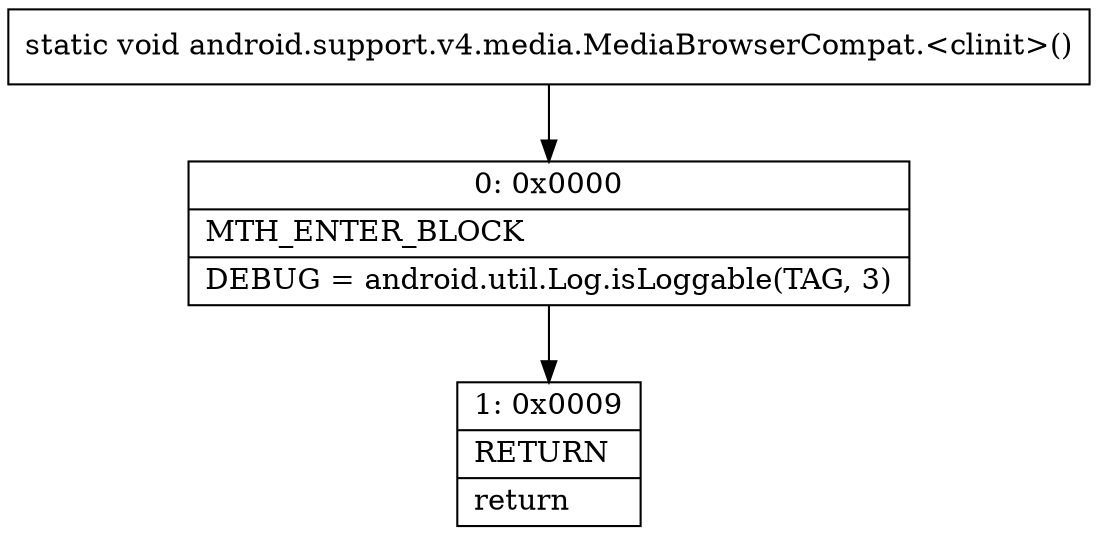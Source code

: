 digraph "CFG forandroid.support.v4.media.MediaBrowserCompat.\<clinit\>()V" {
Node_0 [shape=record,label="{0\:\ 0x0000|MTH_ENTER_BLOCK\l|DEBUG = android.util.Log.isLoggable(TAG, 3)\l}"];
Node_1 [shape=record,label="{1\:\ 0x0009|RETURN\l|return\l}"];
MethodNode[shape=record,label="{static void android.support.v4.media.MediaBrowserCompat.\<clinit\>() }"];
MethodNode -> Node_0;
Node_0 -> Node_1;
}

